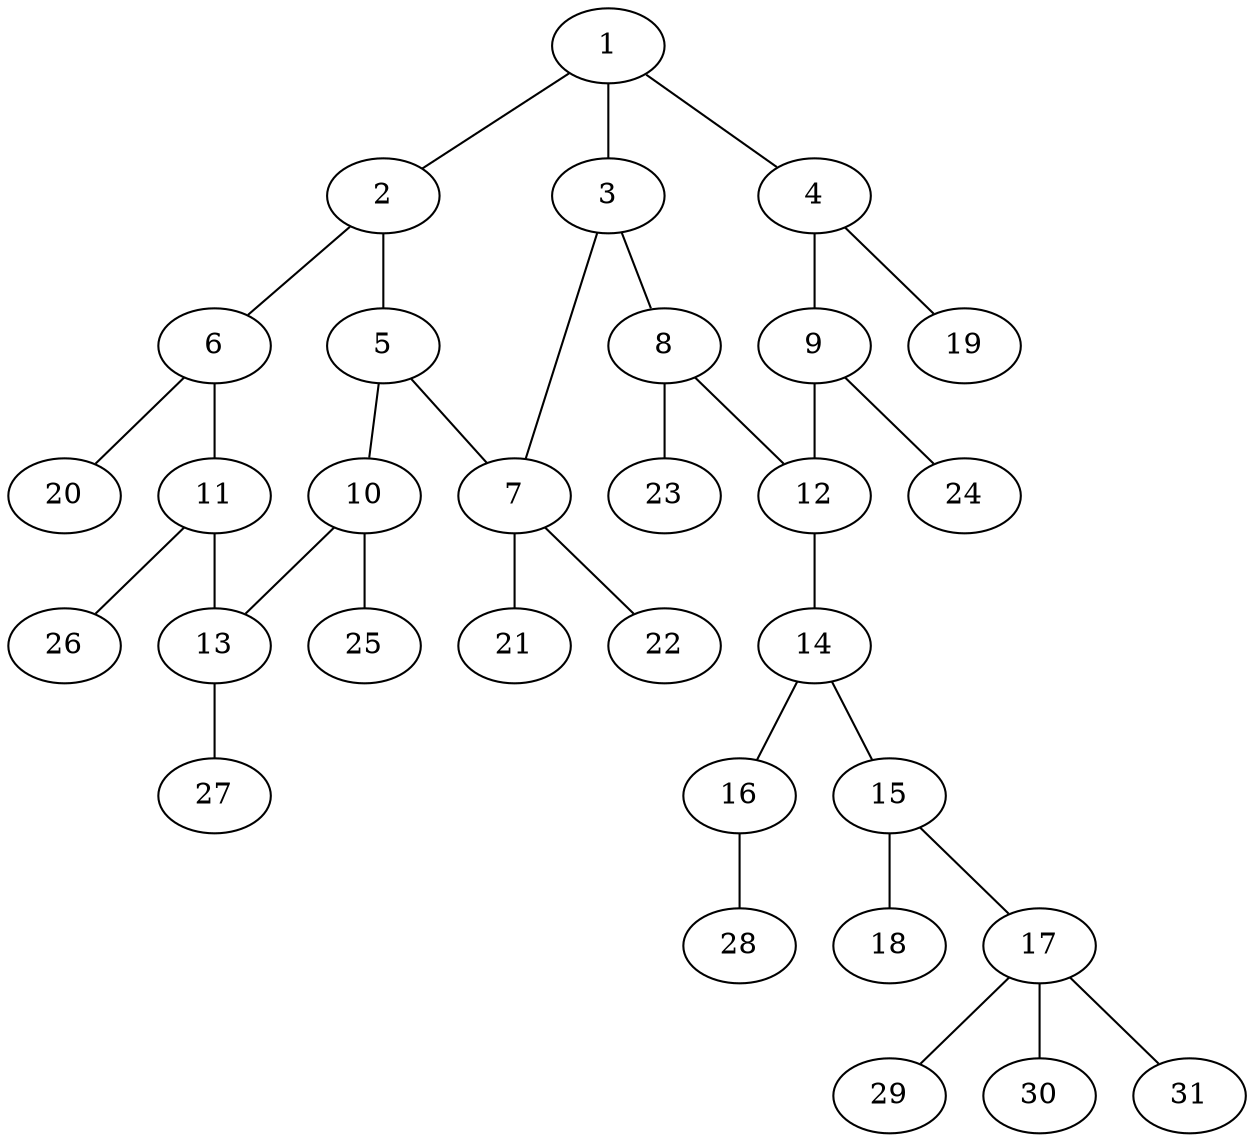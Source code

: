 graph molecule_774 {
	1	 [chem=C];
	2	 [chem=C];
	1 -- 2	 [valence=1];
	3	 [chem=C];
	1 -- 3	 [valence=2];
	4	 [chem=C];
	1 -- 4	 [valence=1];
	5	 [chem=C];
	2 -- 5	 [valence=2];
	6	 [chem=C];
	2 -- 6	 [valence=1];
	7	 [chem=C];
	3 -- 7	 [valence=1];
	8	 [chem=C];
	3 -- 8	 [valence=1];
	9	 [chem=C];
	4 -- 9	 [valence=2];
	19	 [chem=H];
	4 -- 19	 [valence=1];
	5 -- 7	 [valence=1];
	10	 [chem=C];
	5 -- 10	 [valence=1];
	11	 [chem=C];
	6 -- 11	 [valence=2];
	20	 [chem=H];
	6 -- 20	 [valence=1];
	21	 [chem=H];
	7 -- 21	 [valence=1];
	22	 [chem=H];
	7 -- 22	 [valence=1];
	12	 [chem=C];
	8 -- 12	 [valence=2];
	23	 [chem=H];
	8 -- 23	 [valence=1];
	9 -- 12	 [valence=1];
	24	 [chem=H];
	9 -- 24	 [valence=1];
	13	 [chem=C];
	10 -- 13	 [valence=2];
	25	 [chem=H];
	10 -- 25	 [valence=1];
	11 -- 13	 [valence=1];
	26	 [chem=H];
	11 -- 26	 [valence=1];
	14	 [chem=N];
	12 -- 14	 [valence=1];
	27	 [chem=H];
	13 -- 27	 [valence=1];
	15	 [chem=C];
	14 -- 15	 [valence=1];
	16	 [chem=O];
	14 -- 16	 [valence=1];
	17	 [chem=C];
	15 -- 17	 [valence=1];
	18	 [chem=O];
	15 -- 18	 [valence=2];
	28	 [chem=H];
	16 -- 28	 [valence=1];
	29	 [chem=H];
	17 -- 29	 [valence=1];
	30	 [chem=H];
	17 -- 30	 [valence=1];
	31	 [chem=H];
	17 -- 31	 [valence=1];
}
